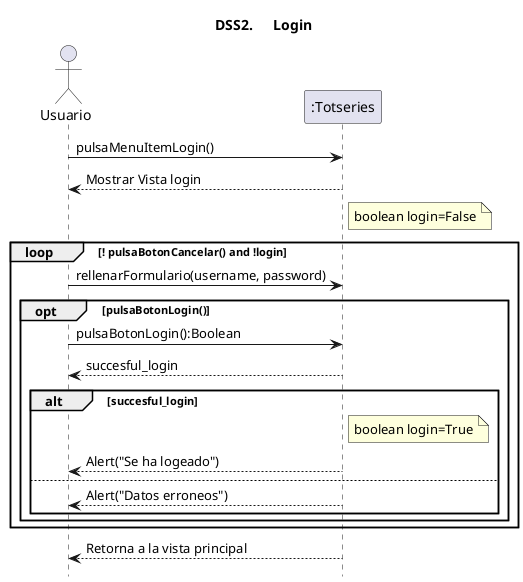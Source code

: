 @startuml
title	DSS2.	Login	
hide	footbox

actor	Usuario	as	user
participant ":Totseries" as TotSeries

user	->	TotSeries:pulsaMenuItemLogin()
TotSeries --> user: Mostrar Vista login

note right TotSeries
    boolean login=False
end note
loop ! pulsaBotonCancelar() and !login
    user -> TotSeries:rellenarFormulario(username, password)
    opt pulsaBotonLogin()
        user -> TotSeries:pulsaBotonLogin():Boolean
        TotSeries --> user: succesful_login
        alt succesful_login
            note right TotSeries
                boolean login=True
            end note
            TotSeries --> user: Alert("Se ha logeado")
        else
        TotSeries --> user: Alert("Datos erroneos")
        end alt
    end opt
end loop
TotSeries --> user: Retorna a la vista principal
@enduml

